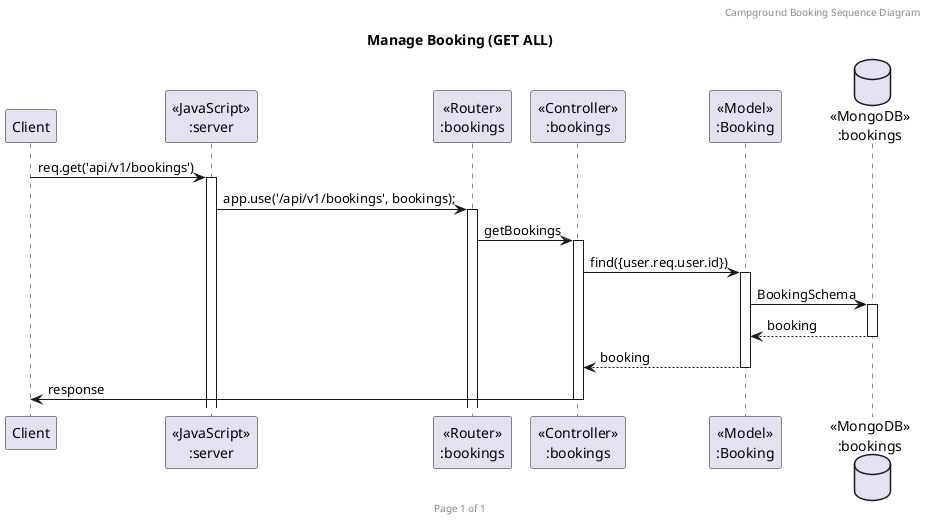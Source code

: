 @startuml Manage Booking (GET ALL)

header Campground Booking Sequence Diagram
footer Page %page% of %lastpage%
title "Manage Booking (GET ALL)"

participant "Client" as client
participant "<<JavaScript>>\n:server" as server
participant "<<Router>>\n:bookings" as routerBookings
participant "<<Controller>>\n:bookings" as controllersBookings
participant "<<Model>>\n:Booking" as modelBooking
database "<<MongoDB>>\n:bookings" as BookingsDatabase

client->server ++: req.get('api/v1/bookings')
server->routerBookings ++: app.use('/api/v1/bookings', bookings);
routerBookings -> controllersBookings ++: getBookings
controllersBookings -> modelBooking ++: find({user.req.user.id})
modelBooking -> BookingsDatabase ++: BookingSchema
BookingsDatabase --> modelBooking --: booking
modelBooking --> controllersBookings --: booking
controllersBookings -> client --: response

@enduml
